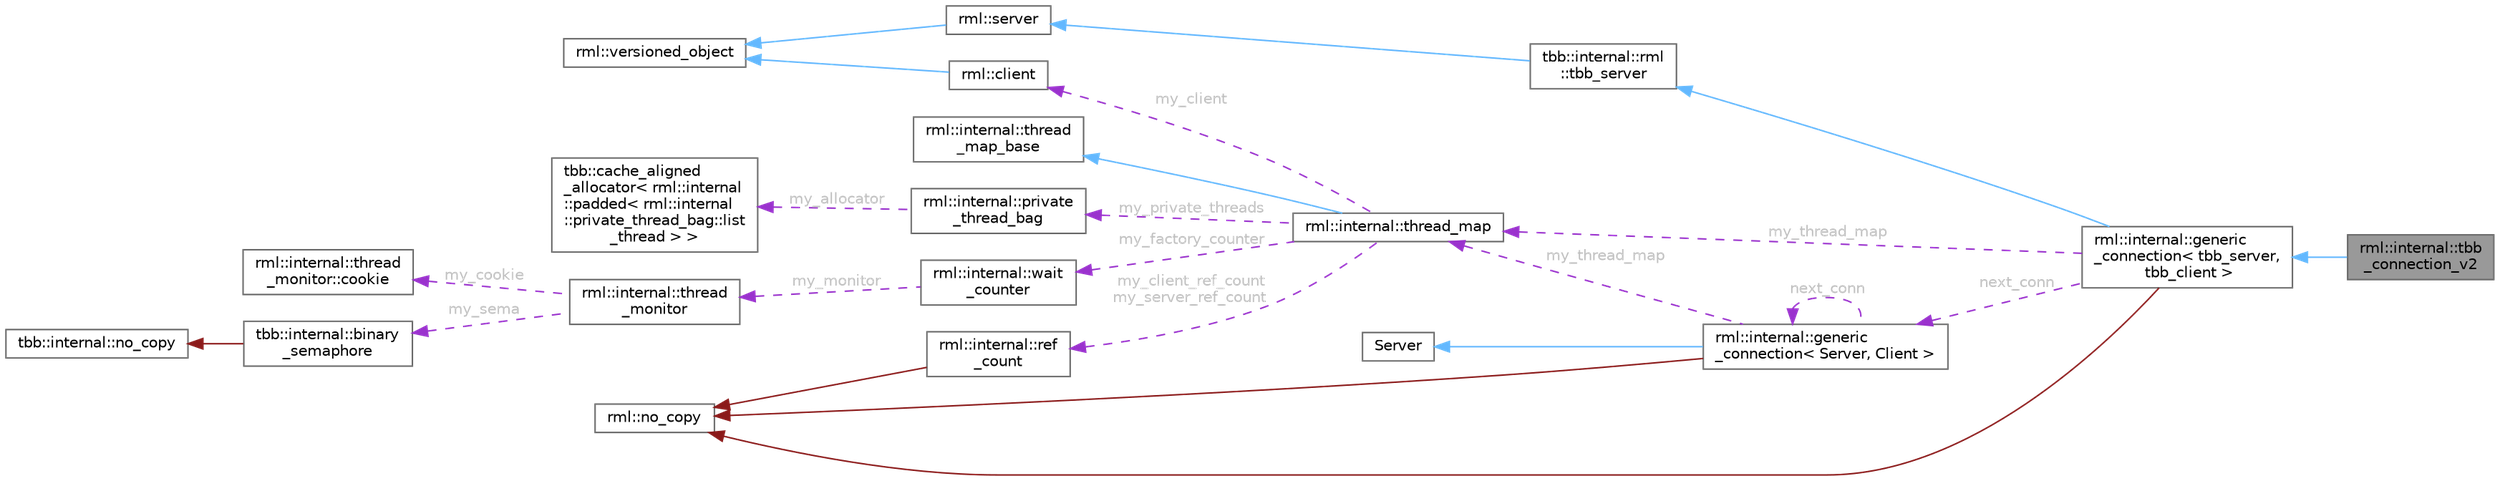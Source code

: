 digraph "rml::internal::tbb_connection_v2"
{
 // LATEX_PDF_SIZE
  bgcolor="transparent";
  edge [fontname=Helvetica,fontsize=10,labelfontname=Helvetica,labelfontsize=10];
  node [fontname=Helvetica,fontsize=10,shape=box,height=0.2,width=0.4];
  rankdir="LR";
  Node1 [id="Node000001",label="rml::internal::tbb\l_connection_v2",height=0.2,width=0.4,color="gray40", fillcolor="grey60", style="filled", fontcolor="black",tooltip="Represents a server/client binding."];
  Node2 -> Node1 [id="edge24_Node000001_Node000002",dir="back",color="steelblue1",style="solid",tooltip=" "];
  Node2 [id="Node000002",label="rml::internal::generic\l_connection\< tbb_server,\l tbb_client \>",height=0.2,width=0.4,color="gray40", fillcolor="white", style="filled",URL="$classrml_1_1internal_1_1generic__connection.html",tooltip=" "];
  Node3 -> Node2 [id="edge25_Node000002_Node000003",dir="back",color="steelblue1",style="solid",tooltip=" "];
  Node3 [id="Node000003",label="tbb::internal::rml\l::tbb_server",height=0.2,width=0.4,color="gray40", fillcolor="white", style="filled",URL="$classtbb_1_1internal_1_1rml_1_1tbb__server.html",tooltip="Represents a set of TBB worker threads provided by the server."];
  Node4 -> Node3 [id="edge26_Node000003_Node000004",dir="back",color="steelblue1",style="solid",tooltip=" "];
  Node4 [id="Node000004",label="rml::server",height=0.2,width=0.4,color="gray40", fillcolor="white", style="filled",URL="$classrml_1_1server.html",tooltip=" "];
  Node5 -> Node4 [id="edge27_Node000004_Node000005",dir="back",color="steelblue1",style="solid",tooltip=" "];
  Node5 [id="Node000005",label="rml::versioned_object",height=0.2,width=0.4,color="gray40", fillcolor="white", style="filled",URL="$classrml_1_1versioned__object.html",tooltip=" "];
  Node6 -> Node2 [id="edge28_Node000002_Node000006",dir="back",color="firebrick4",style="solid",tooltip=" "];
  Node6 [id="Node000006",label="rml::no_copy",height=0.2,width=0.4,color="gray40", fillcolor="white", style="filled",URL="$classrml_1_1no__copy.html",tooltip="Base class for denying assignment and copy constructor."];
  Node7 -> Node2 [id="edge29_Node000002_Node000007",dir="back",color="darkorchid3",style="dashed",tooltip=" ",label=" my_thread_map",fontcolor="grey" ];
  Node7 [id="Node000007",label="rml::internal::thread_map",height=0.2,width=0.4,color="gray40", fillcolor="white", style="filled",URL="$classrml_1_1internal_1_1thread__map.html",tooltip="Type-independent part of class generic_connection."];
  Node8 -> Node7 [id="edge30_Node000007_Node000008",dir="back",color="steelblue1",style="solid",tooltip=" "];
  Node8 [id="Node000008",label="rml::internal::thread\l_map_base",height=0.2,width=0.4,color="gray40", fillcolor="white", style="filled",URL="$structrml_1_1internal_1_1thread__map__base.html",tooltip="thread_map_base; we need to make the iterator type available to server_thread"];
  Node9 -> Node7 [id="edge31_Node000007_Node000009",dir="back",color="darkorchid3",style="dashed",tooltip=" ",label=" my_private_threads",fontcolor="grey" ];
  Node9 [id="Node000009",label="rml::internal::private\l_thread_bag",height=0.2,width=0.4,color="gray40", fillcolor="white", style="filled",URL="$classrml_1_1internal_1_1private__thread__bag.html",tooltip="Bag of threads that are private to a client."];
  Node10 -> Node9 [id="edge32_Node000009_Node000010",dir="back",color="darkorchid3",style="dashed",tooltip=" ",label=" my_allocator",fontcolor="grey" ];
  Node10 [id="Node000010",label="tbb::cache_aligned\l_allocator\< rml::internal\l::padded\< rml::internal\l::private_thread_bag::list\l_thread \> \>",height=0.2,width=0.4,color="gray40", fillcolor="white", style="filled",URL="$classtbb_1_1cache__aligned__allocator.html",tooltip=" "];
  Node11 -> Node7 [id="edge33_Node000007_Node000011",dir="back",color="darkorchid3",style="dashed",tooltip=" ",label=" my_client_ref_count\nmy_server_ref_count",fontcolor="grey" ];
  Node11 [id="Node000011",label="rml::internal::ref\l_count",height=0.2,width=0.4,color="gray40", fillcolor="white", style="filled",URL="$classrml_1_1internal_1_1ref__count.html",tooltip="A reference count."];
  Node6 -> Node11 [id="edge34_Node000011_Node000006",dir="back",color="firebrick4",style="solid",tooltip=" "];
  Node12 -> Node7 [id="edge35_Node000007_Node000012",dir="back",color="darkorchid3",style="dashed",tooltip=" ",label=" my_client",fontcolor="grey" ];
  Node12 [id="Node000012",label="rml::client",height=0.2,width=0.4,color="gray40", fillcolor="white", style="filled",URL="$classrml_1_1client.html",tooltip="Information that client provides to server when asking for a server."];
  Node5 -> Node12 [id="edge36_Node000012_Node000005",dir="back",color="steelblue1",style="solid",tooltip=" "];
  Node13 -> Node7 [id="edge37_Node000007_Node000013",dir="back",color="darkorchid3",style="dashed",tooltip=" ",label=" my_factory_counter",fontcolor="grey" ];
  Node13 [id="Node000013",label="rml::internal::wait\l_counter",height=0.2,width=0.4,color="gray40", fillcolor="white", style="filled",URL="$classrml_1_1internal_1_1wait__counter.html",tooltip=" "];
  Node14 -> Node13 [id="edge38_Node000013_Node000014",dir="back",color="darkorchid3",style="dashed",tooltip=" ",label=" my_monitor",fontcolor="grey" ];
  Node14 [id="Node000014",label="rml::internal::thread\l_monitor",height=0.2,width=0.4,color="gray40", fillcolor="white", style="filled",URL="$classrml_1_1internal_1_1thread__monitor.html",tooltip="Monitor with limited two-phase commit form of wait."];
  Node15 -> Node14 [id="edge39_Node000014_Node000015",dir="back",color="darkorchid3",style="dashed",tooltip=" ",label=" my_cookie",fontcolor="grey" ];
  Node15 [id="Node000015",label="rml::internal::thread\l_monitor::cookie",height=0.2,width=0.4,color="gray40", fillcolor="white", style="filled",URL="$classrml_1_1internal_1_1thread__monitor_1_1cookie.html",tooltip=" "];
  Node16 -> Node14 [id="edge40_Node000014_Node000016",dir="back",color="darkorchid3",style="dashed",tooltip=" ",label=" my_sema",fontcolor="grey" ];
  Node16 [id="Node000016",label="tbb::internal::binary\l_semaphore",height=0.2,width=0.4,color="gray40", fillcolor="white", style="filled",URL="$classtbb_1_1internal_1_1binary__semaphore.html",tooltip="binary_semaphore for concurrent monitor"];
  Node17 -> Node16 [id="edge41_Node000016_Node000017",dir="back",color="firebrick4",style="solid",tooltip=" "];
  Node17 [id="Node000017",label="tbb::internal::no_copy",height=0.2,width=0.4,color="gray40", fillcolor="white", style="filled",tooltip=" "];
  Node18 -> Node2 [id="edge42_Node000002_Node000018",dir="back",color="darkorchid3",style="dashed",tooltip=" ",label=" next_conn",fontcolor="grey" ];
  Node18 [id="Node000018",label="rml::internal::generic\l_connection\< Server, Client \>",height=0.2,width=0.4,color="gray40", fillcolor="white", style="filled",URL="$classrml_1_1internal_1_1generic__connection.html",tooltip=" "];
  Node19 -> Node18 [id="edge43_Node000018_Node000019",dir="back",color="steelblue1",style="solid",tooltip=" "];
  Node19 [id="Node000019",label="Server",height=0.2,width=0.4,color="gray40", fillcolor="white", style="filled",tooltip=" "];
  Node6 -> Node18 [id="edge44_Node000018_Node000006",dir="back",color="firebrick4",style="solid",tooltip=" "];
  Node7 -> Node18 [id="edge45_Node000018_Node000007",dir="back",color="darkorchid3",style="dashed",tooltip=" ",label=" my_thread_map",fontcolor="grey" ];
  Node18 -> Node18 [id="edge46_Node000018_Node000018",dir="back",color="darkorchid3",style="dashed",tooltip=" ",label=" next_conn",fontcolor="grey" ];
}
